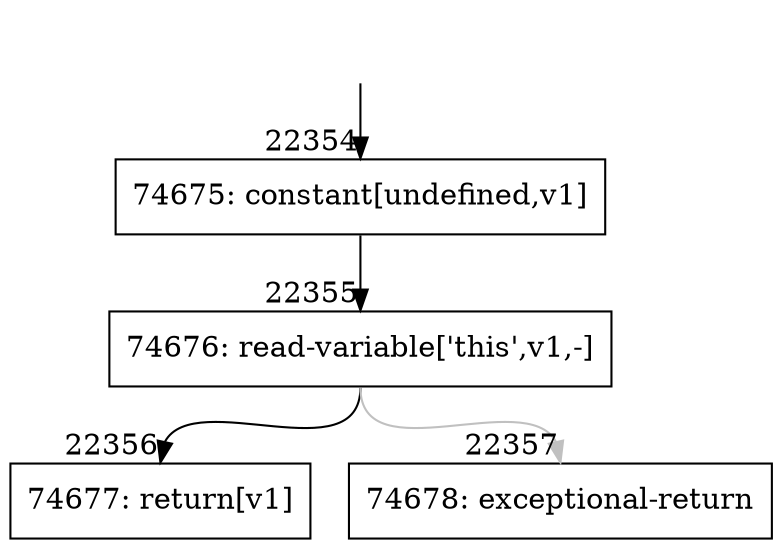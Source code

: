 digraph {
rankdir="TD"
BB_entry1950[shape=none,label=""];
BB_entry1950 -> BB22354 [tailport=s, headport=n, headlabel="    22354"]
BB22354 [shape=record label="{74675: constant[undefined,v1]}" ] 
BB22354 -> BB22355 [tailport=s, headport=n, headlabel="      22355"]
BB22355 [shape=record label="{74676: read-variable['this',v1,-]}" ] 
BB22355 -> BB22356 [tailport=s, headport=n, headlabel="      22356"]
BB22355 -> BB22357 [tailport=s, headport=n, color=gray, headlabel="      22357"]
BB22356 [shape=record label="{74677: return[v1]}" ] 
BB22357 [shape=record label="{74678: exceptional-return}" ] 
//#$~ 42046
}
